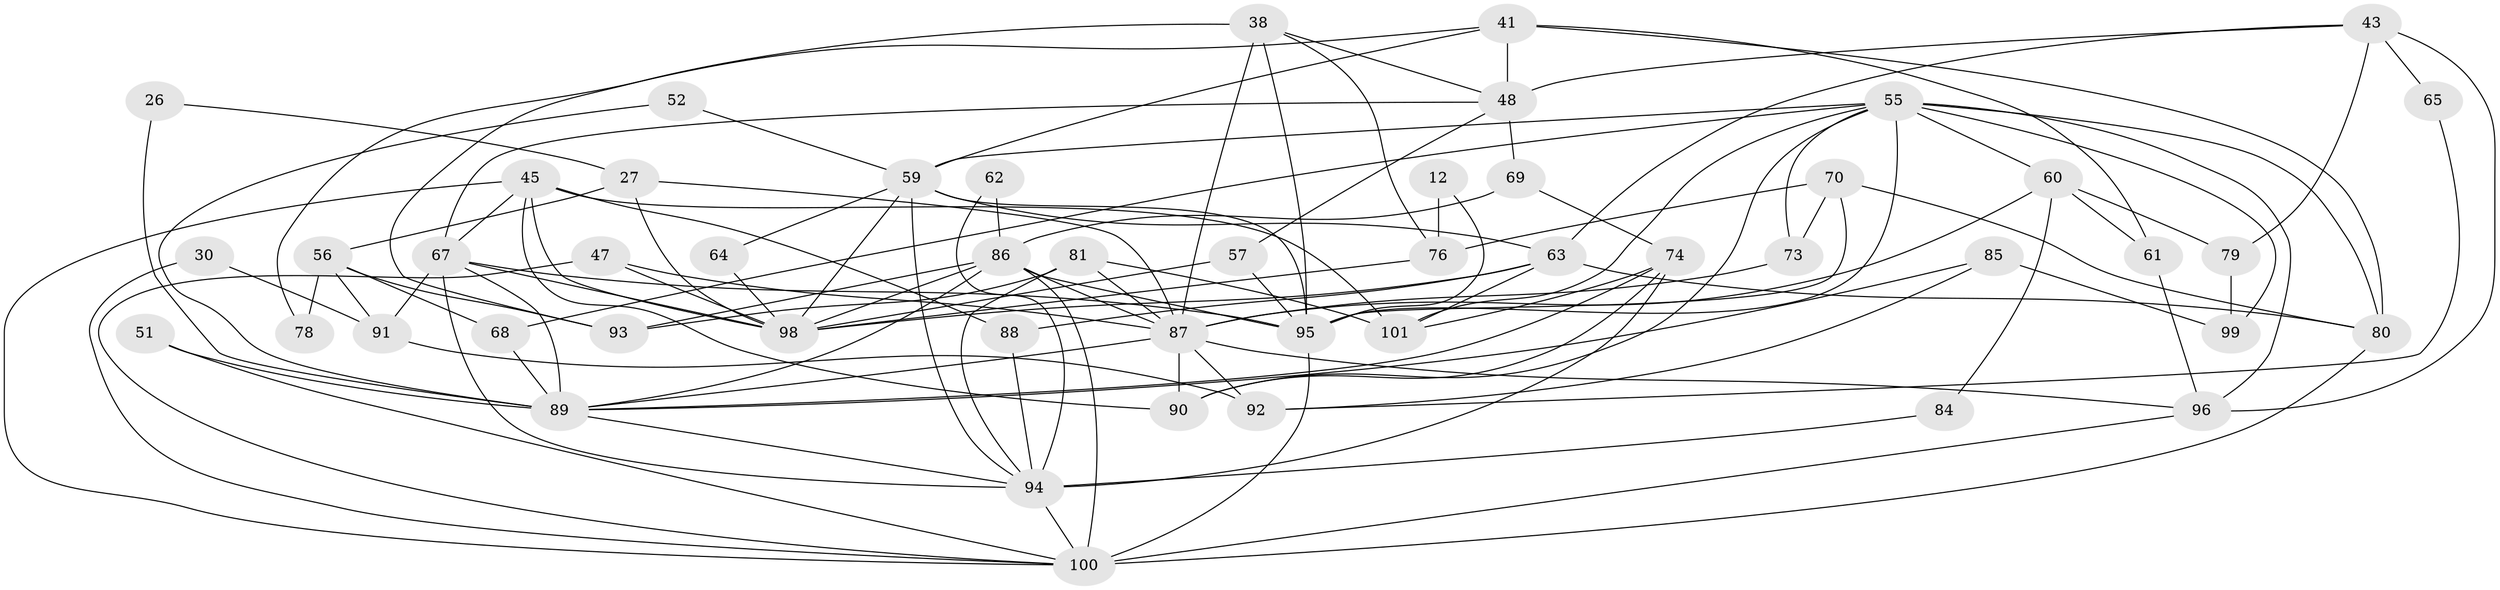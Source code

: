 // original degree distribution, {3: 0.2376237623762376, 5: 0.1782178217821782, 2: 0.1485148514851485, 7: 0.019801980198019802, 4: 0.297029702970297, 6: 0.0891089108910891, 8: 0.0297029702970297}
// Generated by graph-tools (version 1.1) at 2025/51/03/09/25 04:51:55]
// undirected, 50 vertices, 118 edges
graph export_dot {
graph [start="1"]
  node [color=gray90,style=filled];
  12;
  26;
  27;
  30;
  38 [super="+13"];
  41;
  43 [super="+36"];
  45;
  47;
  48 [super="+1+16"];
  51;
  52;
  55 [super="+54+32"];
  56 [super="+24"];
  57;
  59 [super="+44"];
  60;
  61;
  62;
  63 [super="+6"];
  64;
  65;
  67 [super="+5+21"];
  68;
  69;
  70;
  73 [super="+34"];
  74 [super="+53"];
  76;
  78;
  79;
  80 [super="+29"];
  81;
  84;
  85 [super="+37"];
  86 [super="+18+22+25+49"];
  87 [super="+8+10+66"];
  88;
  89 [super="+33+15+23"];
  90;
  91;
  92;
  93 [super="+83"];
  94 [super="+71+19+40+82"];
  95 [super="+58+72"];
  96 [super="+31"];
  98 [super="+77+97"];
  99;
  100 [super="+46+42"];
  101 [super="+4"];
  12 -- 76;
  12 -- 95;
  26 -- 27;
  26 -- 89;
  27 -- 56;
  27 -- 87;
  27 -- 98;
  30 -- 91;
  30 -- 100;
  38 -- 95;
  38 -- 76;
  38 -- 93 [weight=2];
  38 -- 48;
  38 -- 87;
  41 -- 48;
  41 -- 61;
  41 -- 78;
  41 -- 80;
  41 -- 59;
  43 -- 48 [weight=2];
  43 -- 79;
  43 -- 96 [weight=2];
  43 -- 65;
  43 -- 63;
  45 -- 101 [weight=2];
  45 -- 88;
  45 -- 90;
  45 -- 100;
  45 -- 67 [weight=2];
  45 -- 98;
  47 -- 87;
  47 -- 100;
  47 -- 98;
  48 -- 57;
  48 -- 67;
  48 -- 69;
  51 -- 89;
  51 -- 100;
  52 -- 59;
  52 -- 89;
  55 -- 59 [weight=2];
  55 -- 73;
  55 -- 99 [weight=2];
  55 -- 95 [weight=2];
  55 -- 96;
  55 -- 68;
  55 -- 101;
  55 -- 80;
  55 -- 90;
  55 -- 60;
  56 -- 91;
  56 -- 93;
  56 -- 68;
  56 -- 78;
  57 -- 95;
  57 -- 98;
  59 -- 63;
  59 -- 94 [weight=2];
  59 -- 64;
  59 -- 98 [weight=2];
  59 -- 95 [weight=2];
  60 -- 61;
  60 -- 87;
  60 -- 79;
  60 -- 84;
  61 -- 96;
  62 -- 86;
  62 -- 94;
  63 -- 80;
  63 -- 88;
  63 -- 98;
  63 -- 101;
  64 -- 98;
  65 -- 92;
  67 -- 98;
  67 -- 89 [weight=3];
  67 -- 91;
  67 -- 95 [weight=2];
  67 -- 94;
  68 -- 89;
  69 -- 86;
  69 -- 74;
  70 -- 95;
  70 -- 76;
  70 -- 73;
  70 -- 80;
  73 -- 87 [weight=4];
  74 -- 101;
  74 -- 89;
  74 -- 90;
  74 -- 94;
  76 -- 98;
  79 -- 99;
  80 -- 100;
  81 -- 93;
  81 -- 101;
  81 -- 87;
  81 -- 94;
  84 -- 94;
  85 -- 99 [weight=2];
  85 -- 89;
  85 -- 92;
  86 -- 98 [weight=4];
  86 -- 93 [weight=2];
  86 -- 100 [weight=4];
  86 -- 87 [weight=2];
  86 -- 89 [weight=2];
  86 -- 95;
  87 -- 96;
  87 -- 90;
  87 -- 92;
  87 -- 89;
  88 -- 94;
  89 -- 94;
  91 -- 92;
  94 -- 100 [weight=3];
  95 -- 100;
  96 -- 100;
}
